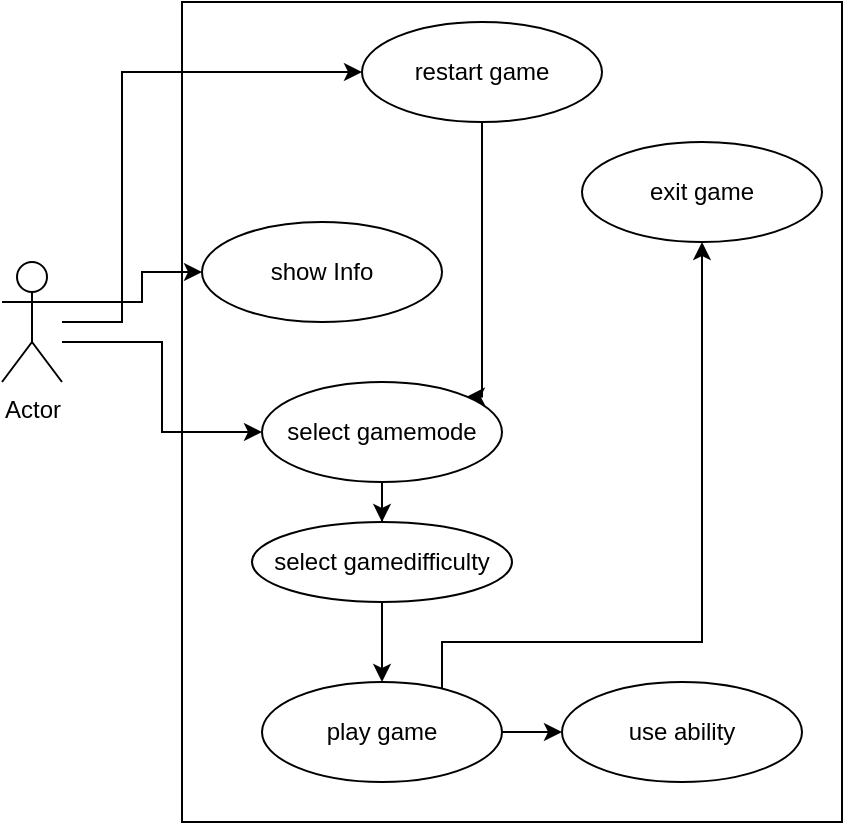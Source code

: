 <mxfile version="15.9.1" type="device"><diagram id="o7d2yfI4RwrSzuXw968N" name="Page-1"><mxGraphModel dx="782" dy="436" grid="1" gridSize="10" guides="1" tooltips="1" connect="1" arrows="1" fold="1" page="1" pageScale="1" pageWidth="827" pageHeight="1169" math="0" shadow="0"><root><mxCell id="0"/><mxCell id="1" parent="0"/><mxCell id="Ur9hLkD2Ij6bQZx5tDWH-2" value="" style="rounded=0;whiteSpace=wrap;html=1;" vertex="1" parent="1"><mxGeometry x="180" y="70" width="330" height="410" as="geometry"/></mxCell><mxCell id="Ur9hLkD2Ij6bQZx5tDWH-14" style="edgeStyle=orthogonalEdgeStyle;rounded=0;orthogonalLoop=1;jettySize=auto;html=1;entryX=0;entryY=0.5;entryDx=0;entryDy=0;" edge="1" parent="1" source="Ur9hLkD2Ij6bQZx5tDWH-1" target="Ur9hLkD2Ij6bQZx5tDWH-4"><mxGeometry relative="1" as="geometry"><Array as="points"><mxPoint x="170" y="240"/><mxPoint x="170" y="285"/></Array></mxGeometry></mxCell><mxCell id="Ur9hLkD2Ij6bQZx5tDWH-20" style="edgeStyle=orthogonalEdgeStyle;rounded=0;orthogonalLoop=1;jettySize=auto;html=1;entryX=0;entryY=0.5;entryDx=0;entryDy=0;" edge="1" parent="1" source="Ur9hLkD2Ij6bQZx5tDWH-1" target="Ur9hLkD2Ij6bQZx5tDWH-18"><mxGeometry relative="1" as="geometry"><Array as="points"><mxPoint x="150" y="230"/><mxPoint x="150" y="105"/></Array></mxGeometry></mxCell><mxCell id="Ur9hLkD2Ij6bQZx5tDWH-1" value="Actor" style="shape=umlActor;verticalLabelPosition=bottom;verticalAlign=top;html=1;outlineConnect=0;" vertex="1" parent="1"><mxGeometry x="90" y="200" width="30" height="60" as="geometry"/></mxCell><mxCell id="Ur9hLkD2Ij6bQZx5tDWH-13" style="edgeStyle=orthogonalEdgeStyle;rounded=0;orthogonalLoop=1;jettySize=auto;html=1;exitX=0.5;exitY=0.5;exitDx=0;exitDy=0;exitPerimeter=0;entryX=0;entryY=0.5;entryDx=0;entryDy=0;" edge="1" parent="1" source="Ur9hLkD2Ij6bQZx5tDWH-1" target="Ur9hLkD2Ij6bQZx5tDWH-3"><mxGeometry relative="1" as="geometry"><Array as="points"><mxPoint x="105" y="220"/><mxPoint x="160" y="220"/><mxPoint x="160" y="205"/></Array></mxGeometry></mxCell><mxCell id="Ur9hLkD2Ij6bQZx5tDWH-3" value="show Info" style="ellipse;whiteSpace=wrap;html=1;" vertex="1" parent="1"><mxGeometry x="190" y="180" width="120" height="50" as="geometry"/></mxCell><mxCell id="Ur9hLkD2Ij6bQZx5tDWH-15" style="edgeStyle=orthogonalEdgeStyle;rounded=0;orthogonalLoop=1;jettySize=auto;html=1;entryX=0.5;entryY=0;entryDx=0;entryDy=0;" edge="1" parent="1" source="Ur9hLkD2Ij6bQZx5tDWH-4" target="Ur9hLkD2Ij6bQZx5tDWH-5"><mxGeometry relative="1" as="geometry"/></mxCell><mxCell id="Ur9hLkD2Ij6bQZx5tDWH-4" value="select gamemode" style="ellipse;whiteSpace=wrap;html=1;" vertex="1" parent="1"><mxGeometry x="220" y="260" width="120" height="50" as="geometry"/></mxCell><mxCell id="Ur9hLkD2Ij6bQZx5tDWH-16" style="edgeStyle=orthogonalEdgeStyle;rounded=0;orthogonalLoop=1;jettySize=auto;html=1;entryX=0.5;entryY=0;entryDx=0;entryDy=0;" edge="1" parent="1" source="Ur9hLkD2Ij6bQZx5tDWH-5" target="Ur9hLkD2Ij6bQZx5tDWH-6"><mxGeometry relative="1" as="geometry"/></mxCell><mxCell id="Ur9hLkD2Ij6bQZx5tDWH-5" value="select gamedifficulty" style="ellipse;whiteSpace=wrap;html=1;" vertex="1" parent="1"><mxGeometry x="215" y="330" width="130" height="40" as="geometry"/></mxCell><mxCell id="Ur9hLkD2Ij6bQZx5tDWH-17" style="edgeStyle=orthogonalEdgeStyle;rounded=0;orthogonalLoop=1;jettySize=auto;html=1;entryX=0;entryY=0.5;entryDx=0;entryDy=0;" edge="1" parent="1" source="Ur9hLkD2Ij6bQZx5tDWH-6" target="Ur9hLkD2Ij6bQZx5tDWH-7"><mxGeometry relative="1" as="geometry"/></mxCell><mxCell id="Ur9hLkD2Ij6bQZx5tDWH-23" style="edgeStyle=orthogonalEdgeStyle;rounded=0;orthogonalLoop=1;jettySize=auto;html=1;entryX=0.5;entryY=1;entryDx=0;entryDy=0;" edge="1" parent="1" source="Ur9hLkD2Ij6bQZx5tDWH-6" target="Ur9hLkD2Ij6bQZx5tDWH-19"><mxGeometry relative="1" as="geometry"><Array as="points"><mxPoint x="310" y="390"/><mxPoint x="440" y="390"/></Array></mxGeometry></mxCell><mxCell id="Ur9hLkD2Ij6bQZx5tDWH-6" value="play game" style="ellipse;whiteSpace=wrap;html=1;" vertex="1" parent="1"><mxGeometry x="220" y="410" width="120" height="50" as="geometry"/></mxCell><mxCell id="Ur9hLkD2Ij6bQZx5tDWH-7" value="use ability" style="ellipse;whiteSpace=wrap;html=1;" vertex="1" parent="1"><mxGeometry x="370" y="410" width="120" height="50" as="geometry"/></mxCell><mxCell id="Ur9hLkD2Ij6bQZx5tDWH-22" style="edgeStyle=orthogonalEdgeStyle;rounded=0;orthogonalLoop=1;jettySize=auto;html=1;entryX=1;entryY=0;entryDx=0;entryDy=0;" edge="1" parent="1" source="Ur9hLkD2Ij6bQZx5tDWH-18" target="Ur9hLkD2Ij6bQZx5tDWH-4"><mxGeometry relative="1" as="geometry"><Array as="points"><mxPoint x="330" y="267"/></Array></mxGeometry></mxCell><mxCell id="Ur9hLkD2Ij6bQZx5tDWH-18" value="restart game" style="ellipse;whiteSpace=wrap;html=1;" vertex="1" parent="1"><mxGeometry x="270" y="80" width="120" height="50" as="geometry"/></mxCell><mxCell id="Ur9hLkD2Ij6bQZx5tDWH-19" value="exit game" style="ellipse;whiteSpace=wrap;html=1;" vertex="1" parent="1"><mxGeometry x="380" y="140" width="120" height="50" as="geometry"/></mxCell></root></mxGraphModel></diagram></mxfile>